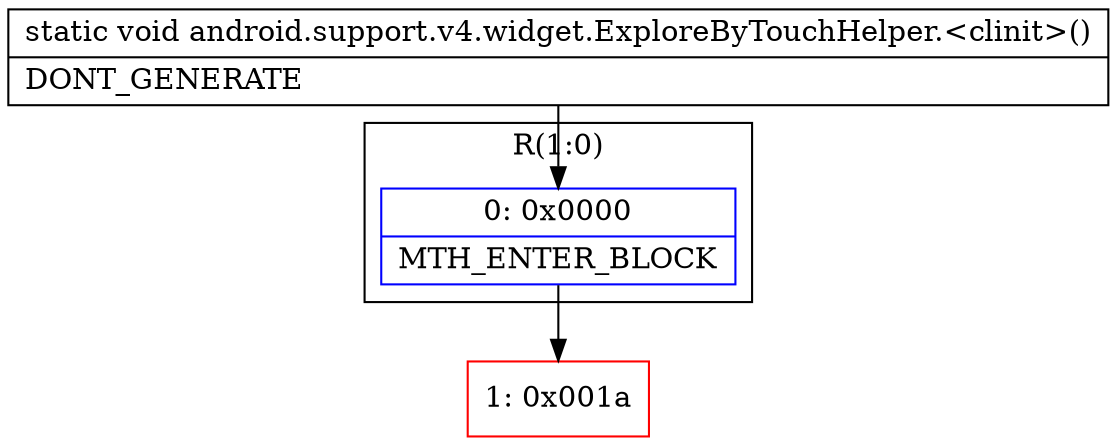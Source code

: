digraph "CFG forandroid.support.v4.widget.ExploreByTouchHelper.\<clinit\>()V" {
subgraph cluster_Region_776673488 {
label = "R(1:0)";
node [shape=record,color=blue];
Node_0 [shape=record,label="{0\:\ 0x0000|MTH_ENTER_BLOCK\l}"];
}
Node_1 [shape=record,color=red,label="{1\:\ 0x001a}"];
MethodNode[shape=record,label="{static void android.support.v4.widget.ExploreByTouchHelper.\<clinit\>()  | DONT_GENERATE\l}"];
MethodNode -> Node_0;
Node_0 -> Node_1;
}

